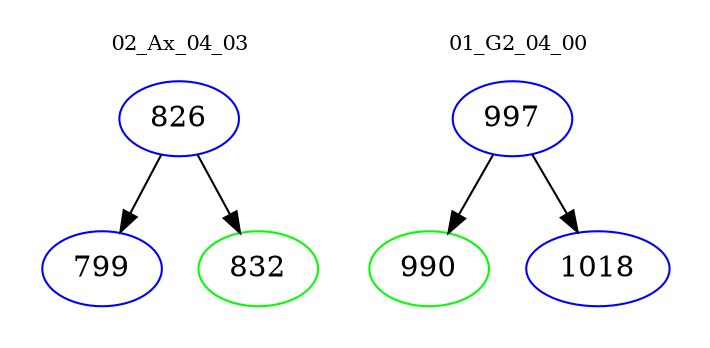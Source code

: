 digraph{
subgraph cluster_0 {
color = white
label = "02_Ax_04_03";
fontsize=10;
T0_826 [label="826", color="blue"]
T0_826 -> T0_799 [color="black"]
T0_799 [label="799", color="blue"]
T0_826 -> T0_832 [color="black"]
T0_832 [label="832", color="green"]
}
subgraph cluster_1 {
color = white
label = "01_G2_04_00";
fontsize=10;
T1_997 [label="997", color="blue"]
T1_997 -> T1_990 [color="black"]
T1_990 [label="990", color="green"]
T1_997 -> T1_1018 [color="black"]
T1_1018 [label="1018", color="blue"]
}
}
